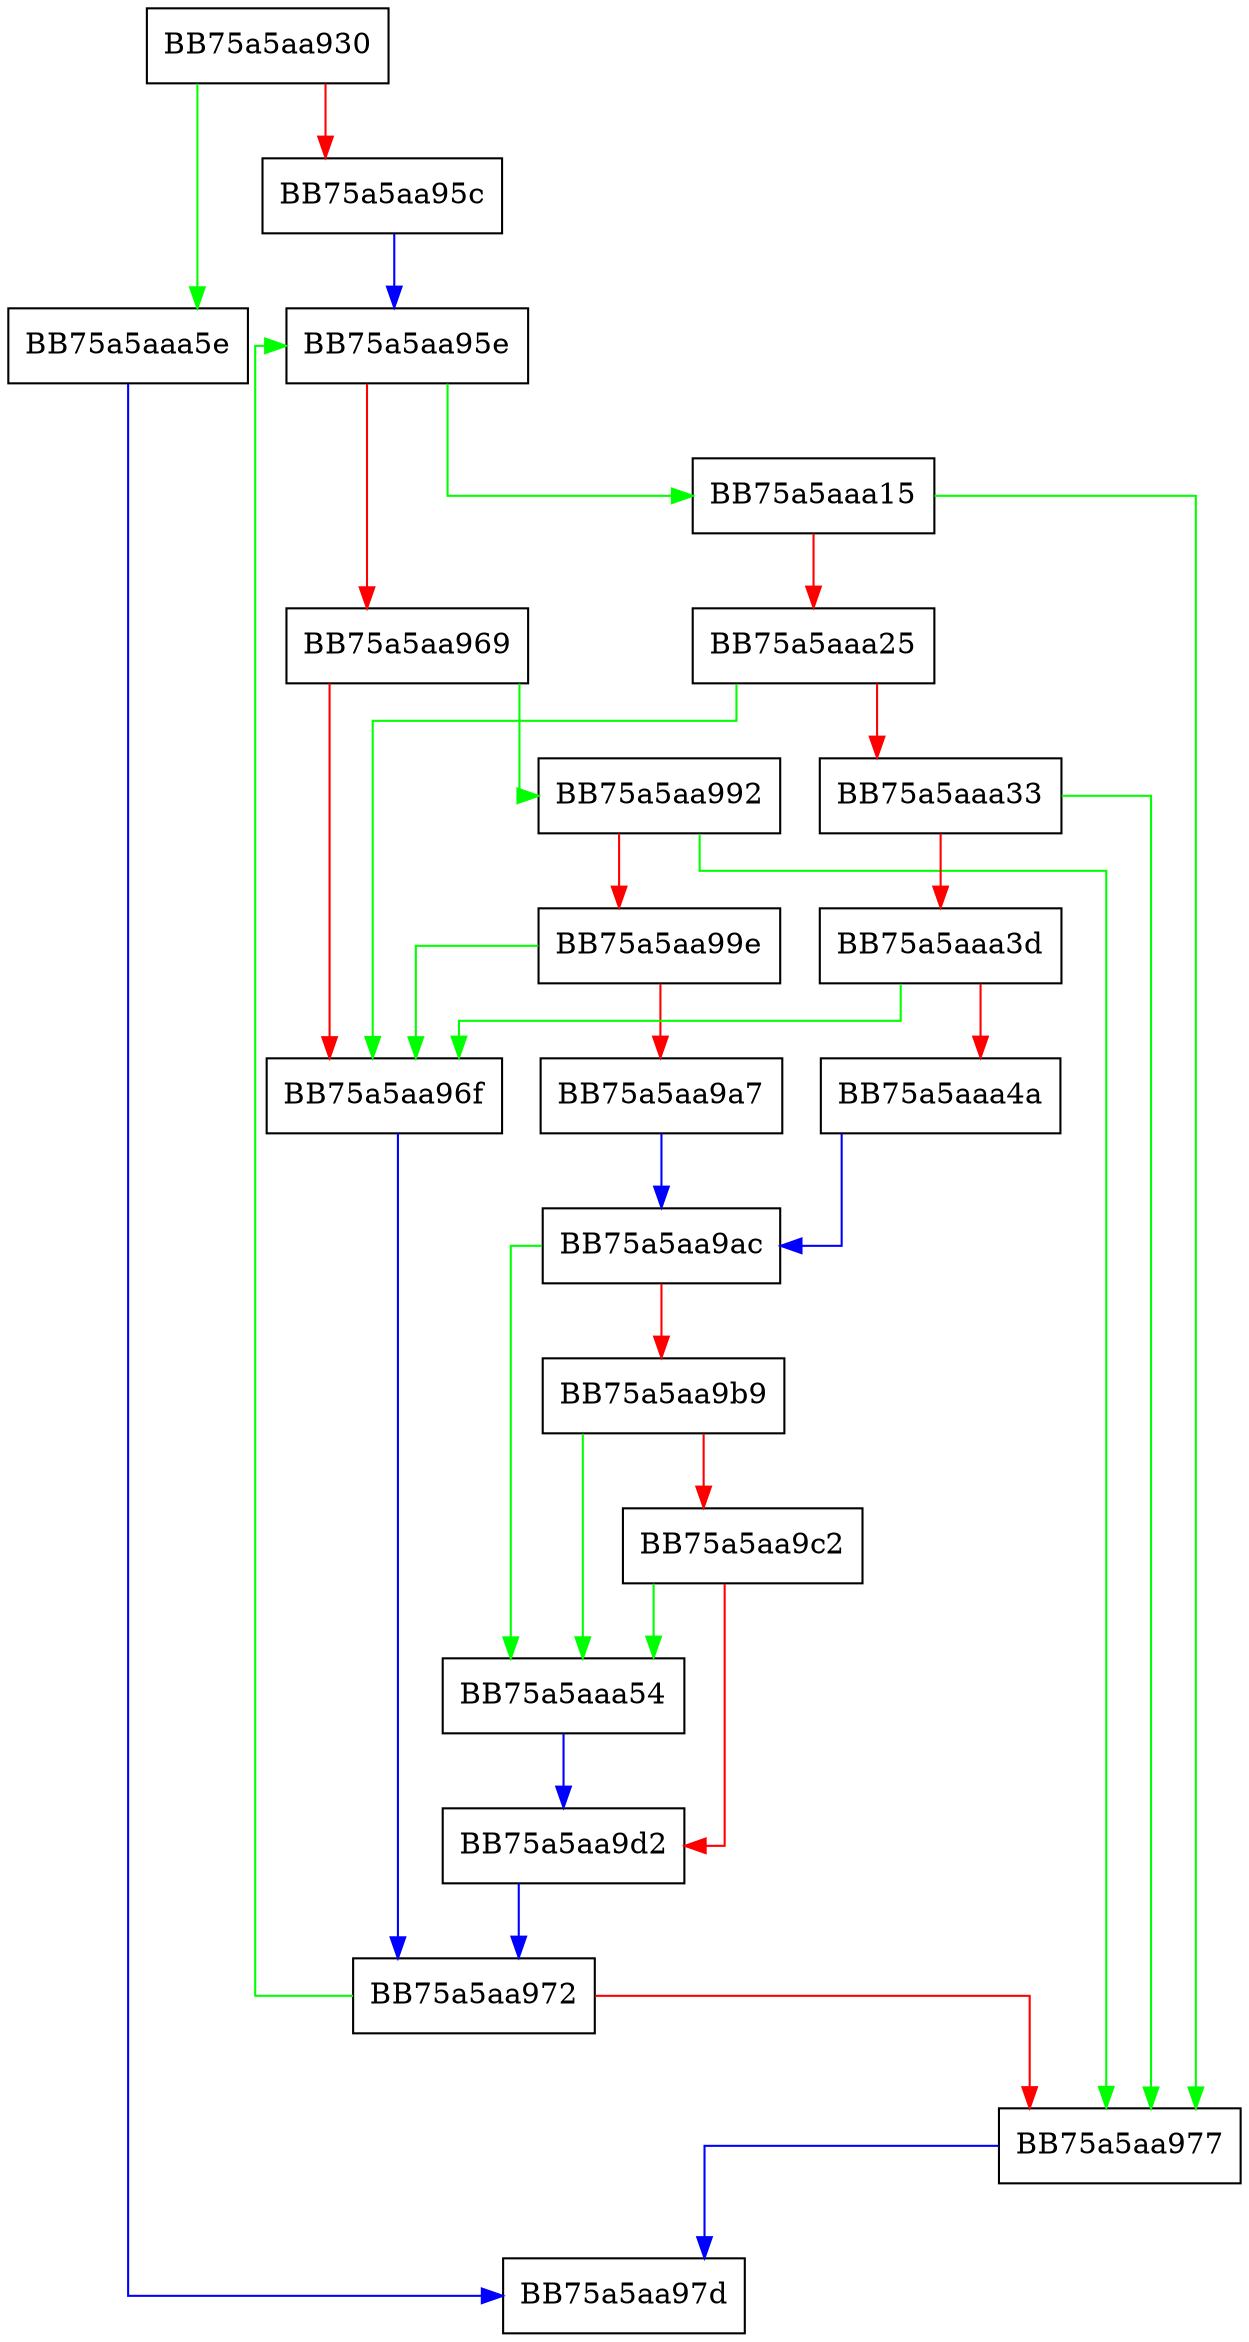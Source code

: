 digraph Decrypt {
  node [shape="box"];
  graph [splines=ortho];
  BB75a5aa930 -> BB75a5aaa5e [color="green"];
  BB75a5aa930 -> BB75a5aa95c [color="red"];
  BB75a5aa95c -> BB75a5aa95e [color="blue"];
  BB75a5aa95e -> BB75a5aaa15 [color="green"];
  BB75a5aa95e -> BB75a5aa969 [color="red"];
  BB75a5aa969 -> BB75a5aa992 [color="green"];
  BB75a5aa969 -> BB75a5aa96f [color="red"];
  BB75a5aa96f -> BB75a5aa972 [color="blue"];
  BB75a5aa972 -> BB75a5aa95e [color="green"];
  BB75a5aa972 -> BB75a5aa977 [color="red"];
  BB75a5aa977 -> BB75a5aa97d [color="blue"];
  BB75a5aa992 -> BB75a5aa977 [color="green"];
  BB75a5aa992 -> BB75a5aa99e [color="red"];
  BB75a5aa99e -> BB75a5aa96f [color="green"];
  BB75a5aa99e -> BB75a5aa9a7 [color="red"];
  BB75a5aa9a7 -> BB75a5aa9ac [color="blue"];
  BB75a5aa9ac -> BB75a5aaa54 [color="green"];
  BB75a5aa9ac -> BB75a5aa9b9 [color="red"];
  BB75a5aa9b9 -> BB75a5aaa54 [color="green"];
  BB75a5aa9b9 -> BB75a5aa9c2 [color="red"];
  BB75a5aa9c2 -> BB75a5aaa54 [color="green"];
  BB75a5aa9c2 -> BB75a5aa9d2 [color="red"];
  BB75a5aa9d2 -> BB75a5aa972 [color="blue"];
  BB75a5aaa15 -> BB75a5aa977 [color="green"];
  BB75a5aaa15 -> BB75a5aaa25 [color="red"];
  BB75a5aaa25 -> BB75a5aa96f [color="green"];
  BB75a5aaa25 -> BB75a5aaa33 [color="red"];
  BB75a5aaa33 -> BB75a5aa977 [color="green"];
  BB75a5aaa33 -> BB75a5aaa3d [color="red"];
  BB75a5aaa3d -> BB75a5aa96f [color="green"];
  BB75a5aaa3d -> BB75a5aaa4a [color="red"];
  BB75a5aaa4a -> BB75a5aa9ac [color="blue"];
  BB75a5aaa54 -> BB75a5aa9d2 [color="blue"];
  BB75a5aaa5e -> BB75a5aa97d [color="blue"];
}